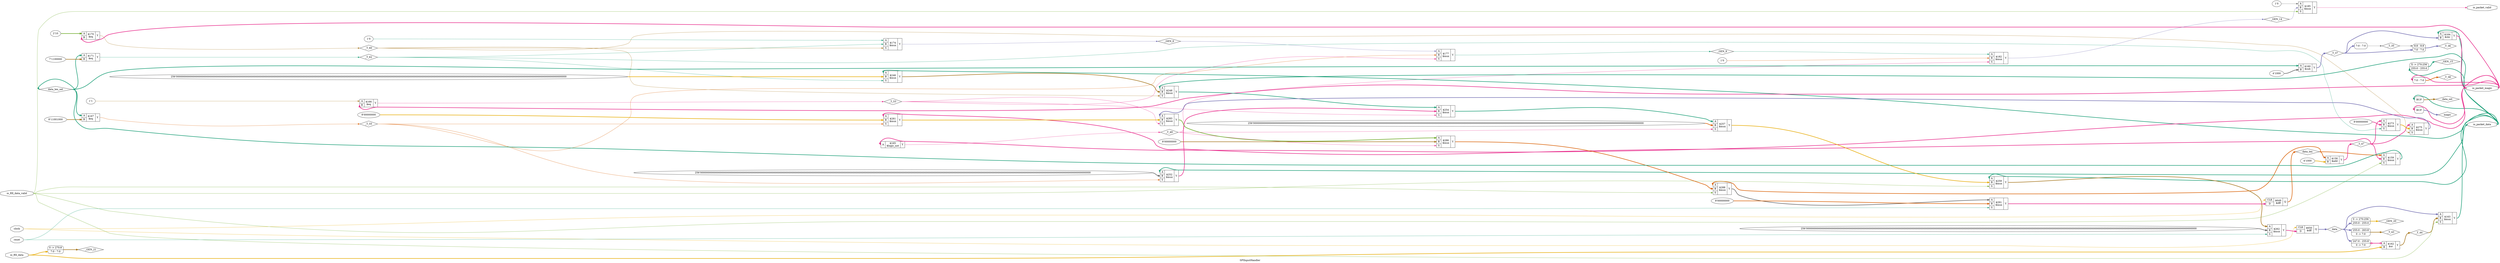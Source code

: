 digraph "SPIInputHandler" {
label="SPIInputHandler";
rankdir="LR";
remincross=true;
n15 [ shape=diamond, label="_GEN_14", color="black", fontcolor="black" ];
n16 [ shape=diamond, label="_GEN_15", color="black", fontcolor="black" ];
n17 [ shape=diamond, label="_GEN_20", color="black", fontcolor="black" ];
n18 [ shape=diamond, label="_GEN_21", color="black", fontcolor="black" ];
n19 [ shape=diamond, label="_GEN_6", color="black", fontcolor="black" ];
n20 [ shape=diamond, label="_GEN_9", color="black", fontcolor="black" ];
n21 [ shape=diamond, label="_T_35", color="black", fontcolor="black" ];
n22 [ shape=diamond, label="_T_36", color="black", fontcolor="black" ];
n23 [ shape=diamond, label="_T_37", color="black", fontcolor="black" ];
n24 [ shape=diamond, label="_T_38", color="black", fontcolor="black" ];
n25 [ shape=diamond, label="_T_43", color="black", fontcolor="black" ];
n26 [ shape=diamond, label="_T_44", color="black", fontcolor="black" ];
n27 [ shape=diamond, label="_T_47", color="black", fontcolor="black" ];
n28 [ shape=diamond, label="_T_49", color="black", fontcolor="black" ];
n29 [ shape=diamond, label="_T_53", color="black", fontcolor="black" ];
n30 [ shape=diamond, label="_T_55", color="black", fontcolor="black" ];
n31 [ shape=diamond, label="_T_60", color="black", fontcolor="black" ];
n32 [ shape=diamond, label="_T_62", color="black", fontcolor="black" ];
n33 [ shape=octagon, label="clock", color="black", fontcolor="black" ];
n34 [ shape=diamond, label="data", color="black", fontcolor="black" ];
n35 [ shape=diamond, label="data_len", color="black", fontcolor="black" ];
n36 [ shape=diamond, label="data_len_set", color="black", fontcolor="black" ];
n37 [ shape=diamond, label="data_set", color="black", fontcolor="black" ];
n38 [ shape=octagon, label="io_RX_data", color="black", fontcolor="black" ];
n39 [ shape=octagon, label="io_RX_data_valid", color="black", fontcolor="black" ];
n40 [ shape=octagon, label="io_packet_data", color="black", fontcolor="black" ];
n41 [ shape=octagon, label="io_packet_magic", color="black", fontcolor="black" ];
n42 [ shape=octagon, label="io_packet_valid", color="black", fontcolor="black" ];
n43 [ shape=diamond, label="magic", color="black", fontcolor="black" ];
n44 [ shape=octagon, label="reset", color="black", fontcolor="black" ];
{ rank="source"; n33; n38; n39; n44;}
{ rank="sink"; n40; n41; n42;}
v0 [ label="4'1000" ];
c48 [ shape=record, label="{{<p45> A|<p46> B}|$158\n$add|{<p47> Y}}" ];
c49 [ shape=record, label="{{<p45> A}|$165\n$logic_not|{<p47> Y}}" ];
v1 [ label="1'1" ];
c50 [ shape=record, label="{{<p45> A|<p46> B}|$166\n$eq|{<p47> Y}}" ];
v2 [ label="8'11001000" ];
c51 [ shape=record, label="{{<p45> A|<p46> B}|$167\n$eq|{<p47> Y}}" ];
v3 [ label="2'10" ];
c52 [ shape=record, label="{{<p45> A|<p46> B}|$170\n$eq|{<p47> Y}}" ];
v4 [ label="7'1100000" ];
c53 [ shape=record, label="{{<p45> A|<p46> B}|$171\n$eq|{<p47> Y}}" ];
c54 [ shape=record, label="{{<p45> A|<p46> B}|$162\n$or|{<p47> Y}}" ];
x5 [ shape=record, style=rounded, label="<s1> 247:0 - 255:8 |0 -&gt; 7:0 " ];
x5:e -> c54:p45:w [arrowhead=odiamond, arrowtail=odiamond, dir=both, colorscheme="dark28", color="4", fontcolor="4", style="setlinewidth(3)", label=""];
c58 [ shape=record, label="{{<p55> CLK|<p56> D}|$649\n$dff|{<p57> Q}}" ];
c59 [ shape=record, label="{{<p55> CLK|<p56> D}|$650\n$dff|{<p57> Q}}" ];
v6 [ label="256'0000000000000000000000000000000000000000000000000000000000000000000000000000000000000000000000000000000000000000000000000000000000000000000000000000000000000000000000000000000000000000000000000000000000000000000000000000000000000000000000000000000000000000" ];
c61 [ shape=record, label="{{<p45> A|<p46> B|<p60> S}|$246\n$mux|{<p47> Y}}" ];
c62 [ shape=record, label="{{<p45> A|<p46> B|<p60> S}|$248\n$mux|{<p47> Y}}" ];
v7 [ label="256'0000000000000000000000000000000000000000000000000000000000000000000000000000000000000000000000000000000000000000000000000000000000000000000000000000000000000000000000000000000000000000000000000000000000000000000000000000000000000000000000000000000000000000" ];
c63 [ shape=record, label="{{<p45> A|<p46> B|<p60> S}|$252\n$mux|{<p47> Y}}" ];
c64 [ shape=record, label="{{<p45> A|<p46> B|<p60> S}|$254\n$mux|{<p47> Y}}" ];
v8 [ label="256'0000000000000000000000000000000000000000000000000000000000000000000000000000000000000000000000000000000000000000000000000000000000000000000000000000000000000000000000000000000000000000000000000000000000000000000000000000000000000000000000000000000000000000" ];
c65 [ shape=record, label="{{<p45> A|<p46> B|<p60> S}|$257\n$mux|{<p47> Y}}" ];
c66 [ shape=record, label="{{<p45> A|<p46> B|<p60> S}|$259\n$mux|{<p47> Y}}" ];
v9 [ label="256'0000000000000000000000000000000000000000000000000000000000000000000000000000000000000000000000000000000000000000000000000000000000000000000000000000000000000000000000000000000000000000000000000000000000000000000000000000000000000000000000000000000000000000" ];
c67 [ shape=record, label="{{<p45> A|<p46> B|<p60> S}|$262\n$mux|{<p47> Y}}" ];
v10 [ label="8'00000000" ];
c68 [ shape=record, label="{{<p45> A|<p46> B|<p60> S}|$273\n$mux|{<p47> Y}}" ];
c69 [ shape=record, label="{{<p45> A|<p46> B|<p60> S}|$275\n$mux|{<p47> Y}}" ];
v11 [ label="8'00000000" ];
c70 [ shape=record, label="{{<p45> A|<p46> B|<p60> S}|$281\n$mux|{<p47> Y}}" ];
c71 [ shape=record, label="{{<p45> A|<p46> B|<p60> S}|$283\n$mux|{<p47> Y}}" ];
v12 [ label="8'00000000" ];
c72 [ shape=record, label="{{<p45> A|<p46> B|<p60> S}|$286\n$mux|{<p47> Y}}" ];
c73 [ shape=record, label="{{<p45> A|<p46> B|<p60> S}|$288\n$mux|{<p47> Y}}" ];
v13 [ label="8'00000000" ];
c74 [ shape=record, label="{{<p45> A|<p46> B|<p60> S}|$291\n$mux|{<p47> Y}}" ];
c75 [ shape=record, label="{{<p45> A|<p46> B}|$164\n$shr|{<p47> Y}}" ];
v14 [ label="4'1000" ];
c76 [ shape=record, label="{{<p45> A|<p46> B}|$160\n$sub|{<p47> Y}}" ];
c77 [ shape=record, label="{{<p45> A|<p46> B|<p60> S}|$159\n$mux|{<p47> Y}}" ];
c78 [ shape=record, label="{{<p45> A|<p46> B|<p60> S}|$163\n$mux|{<p47> Y}}" ];
v15 [ label="1'0" ];
c79 [ shape=record, label="{{<p45> A|<p46> B|<p60> S}|$174\n$mux|{<p47> Y}}" ];
c80 [ shape=record, label="{{<p45> A|<p46> B|<p60> S}|$177\n$mux|{<p47> Y}}" ];
v16 [ label="1'0" ];
c81 [ shape=record, label="{{<p45> A|<p46> B|<p60> S}|$182\n$mux|{<p47> Y}}" ];
v17 [ label="1'0" ];
c82 [ shape=record, label="{{<p45> A|<p46> B|<p60> S}|$185\n$mux|{<p47> Y}}" ];
x18 [ shape=record, style=rounded, label="X -&gt; 270:256 |<s0> 255:0 - 255:0 " ];
x19 [ shape=record, style=rounded, label="0 -&gt; 270:256 |<s0> 255:0 - 255:0 " ];
x20 [ shape=record, style=rounded, label="0 -&gt; 270:8 |<s0> 7:0 - 7:0 " ];
x21 [ shape=record, style=rounded, label="<s0> 7:0 - 7:0 " ];
x22 [ shape=record, style=rounded, label="<s1> 8:8 - 8:8 |<s0> 7:0 - 7:0 " ];
x23 [ shape=record, style=rounded, label="<s0> 7:0 - 7:0 " ];
x24 [ shape=record, style=rounded, label="<s1> 255:0 - 263:8 |0 -&gt; 7:0 " ];
x25 [shape=box, style=rounded, label="BUF"];
x26 [shape=box, style=rounded, label="BUF"];
c67:p47:e -> c59:p56:w [colorscheme="dark28", color="4", fontcolor="4", style="setlinewidth(3)", label=""];
c69:p47:e -> c71:p45:w [colorscheme="dark28", color="3", fontcolor="3", style="setlinewidth(3)", label=""];
c70:p47:e -> c71:p46:w [colorscheme="dark28", color="6", fontcolor="6", style="setlinewidth(3)", label=""];
c71:p47:e -> c72:p45:w [colorscheme="dark28", color="5", fontcolor="5", style="setlinewidth(3)", label=""];
c72:p47:e -> c73:p46:w [colorscheme="dark28", color="2", fontcolor="2", style="setlinewidth(3)", label=""];
c73:p47:e -> c74:p45:w [colorscheme="dark28", color="8", fontcolor="8", style="setlinewidth(3)", label=""];
c81:p47:e -> n15:w [colorscheme="dark28", color="3", fontcolor="3", label=""];
n15:e -> c82:p46:w [colorscheme="dark28", color="3", fontcolor="3", label=""];
x18:e -> n16:w [colorscheme="dark28", color="1", fontcolor="1", style="setlinewidth(3)", label=""];
x19:e -> n17:w [colorscheme="dark28", color="6", fontcolor="6", style="setlinewidth(3)", label=""];
x20:e -> n18:w [colorscheme="dark28", color="7", fontcolor="7", style="setlinewidth(3)", label=""];
c79:p47:e -> n19:w [colorscheme="dark28", color="3", fontcolor="3", label=""];
n19:e -> c80:p45:w [colorscheme="dark28", color="3", fontcolor="3", label=""];
c74:p47:e -> c58:p56:w [colorscheme="dark28", color="4", fontcolor="4", style="setlinewidth(3)", label=""];
c80:p47:e -> n20:w [colorscheme="dark28", color="1", fontcolor="1", label=""];
n20:e -> c81:p45:w [colorscheme="dark28", color="1", fontcolor="1", label=""];
x21:s0:e -> n21:w [colorscheme="dark28", color="8", fontcolor="8", label=""];
n21:e -> x22:s1:w [colorscheme="dark28", color="8", fontcolor="8", label=""];
x22:e -> n22:w [colorscheme="dark28", color="3", fontcolor="3", style="setlinewidth(3)", label=""];
c76:p47:e -> n23:w [colorscheme="dark28", color="3", fontcolor="3", style="setlinewidth(3)", label=""];
n23:e -> c75:p46:w [colorscheme="dark28", color="3", fontcolor="3", style="setlinewidth(3)", label=""];
n23:e -> x21:w [colorscheme="dark28", color="3", fontcolor="3", style="setlinewidth(3)", label=""];
n23:e -> x22:s0:w [colorscheme="dark28", color="3", fontcolor="3", style="setlinewidth(3)", label=""];
x23:s0:e -> n24:w [colorscheme="dark28", color="2", fontcolor="2", style="setlinewidth(3)", label=""];
x24:e -> n25:w [colorscheme="dark28", color="7", fontcolor="7", style="setlinewidth(3)", label=""];
c54:p47:e -> n26:w [colorscheme="dark28", color="7", fontcolor="7", style="setlinewidth(3)", label=""];
n26:e -> c78:p46:w [colorscheme="dark28", color="7", fontcolor="7", style="setlinewidth(3)", label=""];
c48:p47:e -> n27:w [colorscheme="dark28", color="4", fontcolor="4", style="setlinewidth(3)", label=""];
n27:e -> c68:p45:w [colorscheme="dark28", color="4", fontcolor="4", style="setlinewidth(3)", label=""];
n27:e -> c69:p45:w [colorscheme="dark28", color="4", fontcolor="4", style="setlinewidth(3)", label=""];
n27:e -> c70:p45:w [colorscheme="dark28", color="4", fontcolor="4", style="setlinewidth(3)", label=""];
n27:e -> c77:p46:w [colorscheme="dark28", color="4", fontcolor="4", style="setlinewidth(3)", label=""];
c49:p47:e -> n28:w [colorscheme="dark28", color="4", fontcolor="4", label=""];
n28:e -> c65:p60:w [colorscheme="dark28", color="4", fontcolor="4", label=""];
n28:e -> c72:p60:w [colorscheme="dark28", color="4", fontcolor="4", label=""];
n28:e -> c81:p60:w [colorscheme="dark28", color="4", fontcolor="4", label=""];
c50:p47:e -> n29:w [colorscheme="dark28", color="4", fontcolor="4", label=""];
n29:e -> c64:p60:w [colorscheme="dark28", color="4", fontcolor="4", label=""];
n29:e -> c71:p60:w [colorscheme="dark28", color="4", fontcolor="4", label=""];
n29:e -> c80:p60:w [colorscheme="dark28", color="4", fontcolor="4", label=""];
c61:p47:e -> c62:p46:w [colorscheme="dark28", color="7", fontcolor="7", style="setlinewidth(3)", label=""];
c51:p47:e -> n30:w [colorscheme="dark28", color="2", fontcolor="2", label=""];
n30:e -> c63:p60:w [colorscheme="dark28", color="2", fontcolor="2", label=""];
n30:e -> c70:p60:w [colorscheme="dark28", color="2", fontcolor="2", label=""];
n30:e -> c80:p46:w [colorscheme="dark28", color="2", fontcolor="2", label=""];
c52:p47:e -> n31:w [colorscheme="dark28", color="7", fontcolor="7", label=""];
n31:e -> c62:p60:w [colorscheme="dark28", color="7", fontcolor="7", label=""];
n31:e -> c69:p60:w [colorscheme="dark28", color="7", fontcolor="7", label=""];
n31:e -> c79:p60:w [colorscheme="dark28", color="7", fontcolor="7", label=""];
c53:p47:e -> n32:w [colorscheme="dark28", color="1", fontcolor="1", label=""];
n32:e -> c61:p60:w [colorscheme="dark28", color="1", fontcolor="1", label=""];
n32:e -> c68:p60:w [colorscheme="dark28", color="1", fontcolor="1", label=""];
n32:e -> c79:p46:w [colorscheme="dark28", color="1", fontcolor="1", label=""];
n33:e -> c58:p55:w [colorscheme="dark28", color="6", fontcolor="6", label=""];
n33:e -> c59:p55:w [colorscheme="dark28", color="6", fontcolor="6", label=""];
c59:p57:e -> n34:w [colorscheme="dark28", color="3", fontcolor="3", style="setlinewidth(3)", label=""];
n34:e -> c78:p45:w [colorscheme="dark28", color="3", fontcolor="3", style="setlinewidth(3)", label=""];
n34:e -> x19:s0:w [colorscheme="dark28", color="3", fontcolor="3", style="setlinewidth(3)", label=""];
n34:e -> x24:s1:w [colorscheme="dark28", color="3", fontcolor="3", style="setlinewidth(3)", label=""];
n34:e -> x5:s1:w [colorscheme="dark28", color="3", fontcolor="3", style="setlinewidth(3)", label=""];
c58:p57:e -> n35:w [colorscheme="dark28", color="2", fontcolor="2", style="setlinewidth(3)", label=""];
n35:e -> c48:p45:w [colorscheme="dark28", color="2", fontcolor="2", style="setlinewidth(3)", label=""];
n35:e -> c73:p45:w [colorscheme="dark28", color="2", fontcolor="2", style="setlinewidth(3)", label=""];
n35:e -> c77:p45:w [colorscheme="dark28", color="2", fontcolor="2", style="setlinewidth(3)", label=""];
c77:p47:e -> n36:w [colorscheme="dark28", color="1", fontcolor="1", style="setlinewidth(3)", label=""];
n36:e -> c51:p45:w [colorscheme="dark28", color="1", fontcolor="1", style="setlinewidth(3)", label=""];
n36:e -> c53:p45:w [colorscheme="dark28", color="1", fontcolor="1", style="setlinewidth(3)", label=""];
n36:e -> c76:p45:w [colorscheme="dark28", color="1", fontcolor="1", style="setlinewidth(3)", label=""];
x25:e:e -> n37:w [colorscheme="dark28", color="7", fontcolor="7", style="setlinewidth(3)", label=""];
n38:e -> c54:p46:w [colorscheme="dark28", color="6", fontcolor="6", style="setlinewidth(3)", label=""];
n38:e -> x20:s0:w [colorscheme="dark28", color="6", fontcolor="6", style="setlinewidth(3)", label=""];
n39:e -> c66:p60:w [colorscheme="dark28", color="5", fontcolor="5", label=""];
n39:e -> c73:p60:w [colorscheme="dark28", color="5", fontcolor="5", label=""];
n39:e -> c77:p60:w [colorscheme="dark28", color="5", fontcolor="5", label=""];
n39:e -> c78:p60:w [colorscheme="dark28", color="5", fontcolor="5", label=""];
n39:e -> c82:p60:w [colorscheme="dark28", color="5", fontcolor="5", label=""];
c62:p47:e -> c64:p45:w [colorscheme="dark28", color="1", fontcolor="1", style="setlinewidth(3)", label=""];
c78:p47:e -> n40:w [colorscheme="dark28", color="1", fontcolor="1", style="setlinewidth(3)", label=""];
n40:e -> c61:p45:w [colorscheme="dark28", color="1", fontcolor="1", style="setlinewidth(3)", label=""];
n40:e -> c62:p45:w [colorscheme="dark28", color="1", fontcolor="1", style="setlinewidth(3)", label=""];
n40:e -> c63:p45:w [colorscheme="dark28", color="1", fontcolor="1", style="setlinewidth(3)", label=""];
n40:e -> c66:p45:w [colorscheme="dark28", color="1", fontcolor="1", style="setlinewidth(3)", label=""];
n40:e -> c75:p45:w [colorscheme="dark28", color="1", fontcolor="1", style="setlinewidth(3)", label=""];
n40:e -> x18:s0:w [colorscheme="dark28", color="1", fontcolor="1", style="setlinewidth(3)", label=""];
n40:e -> x25:w:w [colorscheme="dark28", color="1", fontcolor="1", style="setlinewidth(3)", label=""];
c75:p47:e -> n41:w [colorscheme="dark28", color="4", fontcolor="4", style="setlinewidth(3)", label=""];
n41:e -> c49:p45:w [colorscheme="dark28", color="4", fontcolor="4", style="setlinewidth(3)", label=""];
n41:e -> c50:p46:w [colorscheme="dark28", color="4", fontcolor="4", style="setlinewidth(3)", label=""];
n41:e -> c52:p46:w [colorscheme="dark28", color="4", fontcolor="4", style="setlinewidth(3)", label=""];
n41:e -> x23:w [colorscheme="dark28", color="4", fontcolor="4", style="setlinewidth(3)", label=""];
n41:e -> x26:w:w [colorscheme="dark28", color="4", fontcolor="4", style="setlinewidth(3)", label=""];
c82:p47:e -> n42:w [colorscheme="dark28", color="4", fontcolor="4", label=""];
x26:e:e -> n43:w [colorscheme="dark28", color="3", fontcolor="3", style="setlinewidth(3)", label=""];
n44:e -> c67:p60:w [colorscheme="dark28", color="1", fontcolor="1", label=""];
n44:e -> c74:p60:w [colorscheme="dark28", color="1", fontcolor="1", label=""];
c63:p47:e -> c64:p46:w [colorscheme="dark28", color="4", fontcolor="4", style="setlinewidth(3)", label=""];
c64:p47:e -> c65:p45:w [colorscheme="dark28", color="1", fontcolor="1", style="setlinewidth(3)", label=""];
c65:p47:e -> c66:p46:w [colorscheme="dark28", color="6", fontcolor="6", style="setlinewidth(3)", label=""];
c66:p47:e -> c67:p45:w [colorscheme="dark28", color="7", fontcolor="7", style="setlinewidth(3)", label=""];
c68:p47:e -> c69:p46:w [colorscheme="dark28", color="6", fontcolor="6", style="setlinewidth(3)", label=""];
v0:e -> c48:p46:w [colorscheme="dark28", color="6", fontcolor="6", style="setlinewidth(3)", label=""];
v1:e -> c50:p45:w [colorscheme="dark28", color="7", fontcolor="7", label=""];
v10:e -> c68:p46:w [colorscheme="dark28", color="4", fontcolor="4", style="setlinewidth(3)", label=""];
v11:e -> c70:p46:w [colorscheme="dark28", color="6", fontcolor="6", style="setlinewidth(3)", label=""];
v12:e -> c72:p46:w [colorscheme="dark28", color="7", fontcolor="7", style="setlinewidth(3)", label=""];
v13:e -> c74:p46:w [colorscheme="dark28", color="2", fontcolor="2", style="setlinewidth(3)", label=""];
v14:e -> c76:p46:w [colorscheme="dark28", color="8", fontcolor="8", style="setlinewidth(3)", label=""];
v15:e -> c79:p45:w [colorscheme="dark28", color="1", fontcolor="1", label=""];
v16:e -> c81:p46:w [colorscheme="dark28", color="2", fontcolor="2", label=""];
v17:e -> c82:p45:w [colorscheme="dark28", color="8", fontcolor="8", label=""];
v2:e -> c51:p46:w [colorscheme="dark28", color="7", fontcolor="7", style="setlinewidth(3)", label=""];
v3:e -> c52:p45:w [colorscheme="dark28", color="5", fontcolor="5", style="setlinewidth(3)", label=""];
v4:e -> c53:p46:w [colorscheme="dark28", color="7", fontcolor="7", style="setlinewidth(3)", label=""];
v6:e -> c61:p46:w [colorscheme="dark28", color="6", fontcolor="6", style="setlinewidth(3)", label=""];
v7:e -> c63:p46:w [colorscheme="dark28", color="8", fontcolor="8", style="setlinewidth(3)", label=""];
v8:e -> c65:p46:w [colorscheme="dark28", color="2", fontcolor="2", style="setlinewidth(3)", label=""];
v9:e -> c67:p46:w [colorscheme="dark28", color="8", fontcolor="8", style="setlinewidth(3)", label=""];
}
